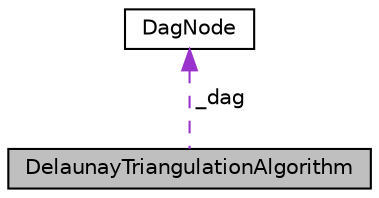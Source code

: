 digraph "DelaunayTriangulationAlgorithm"
{
  edge [fontname="Helvetica",fontsize="10",labelfontname="Helvetica",labelfontsize="10"];
  node [fontname="Helvetica",fontsize="10",shape=record];
  Node1 [label="DelaunayTriangulationAlgorithm",height=0.2,width=0.4,color="black", fillcolor="grey75", style="filled", fontcolor="black"];
  Node2 -> Node1 [dir="back",color="darkorchid3",fontsize="10",style="dashed",label=" _dag" ];
  Node2 [label="DagNode",height=0.2,width=0.4,color="black", fillcolor="white", style="filled",URL="$classDagNode.html",tooltip="Class representing a DAG node. A DAG node contain the index of the triangle in the array of the relat..."];
}
